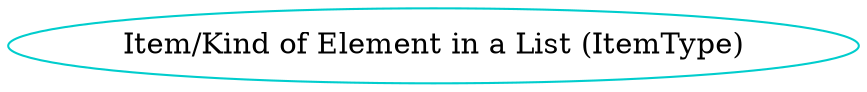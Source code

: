 digraph itemtype {
    /* definitions for each type component */
	ItemType 	    [shape=oval, color=cyan3, label="Item/Kind of Element in a List (ItemType)"];
}

/* dot -Tpng sample.dot -o sample.png */
